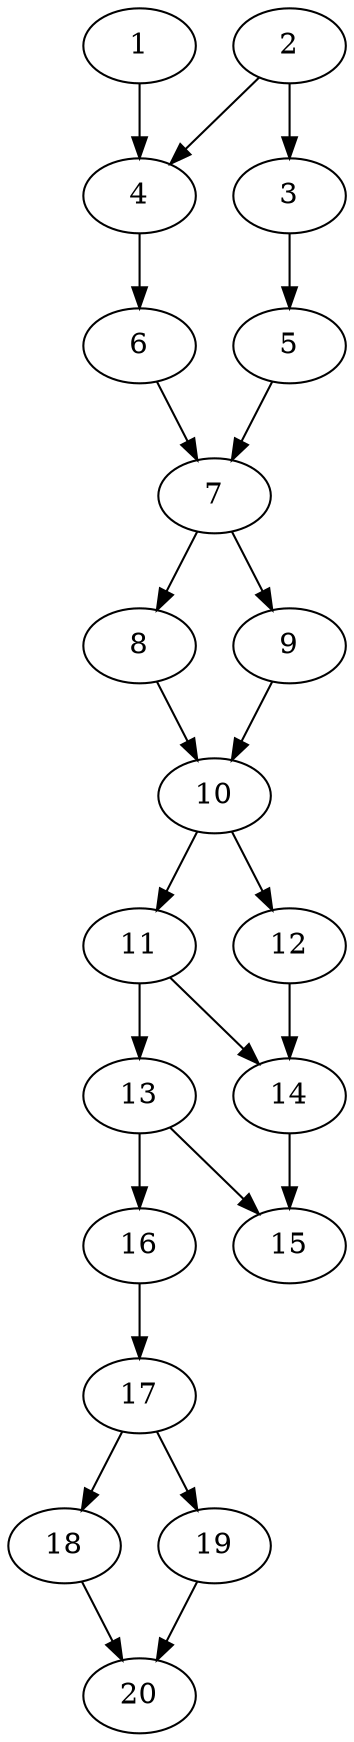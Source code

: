 // DAG automatically generated by daggen at Thu Oct  3 13:58:43 2019
// ./daggen --dot -n 20 --ccr 0.5 --fat 0.3 --regular 0.9 --density 0.7 --mindata 5242880 --maxdata 52428800 
digraph G {
  1 [size="95889408", alpha="0.00", expect_size="47944704"] 
  1 -> 4 [size ="47944704"]
  2 [size="91043840", alpha="0.08", expect_size="45521920"] 
  2 -> 3 [size ="45521920"]
  2 -> 4 [size ="45521920"]
  3 [size="97214464", alpha="0.05", expect_size="48607232"] 
  3 -> 5 [size ="48607232"]
  4 [size="20350976", alpha="0.01", expect_size="10175488"] 
  4 -> 6 [size ="10175488"]
  5 [size="63463424", alpha="0.17", expect_size="31731712"] 
  5 -> 7 [size ="31731712"]
  6 [size="81377280", alpha="0.10", expect_size="40688640"] 
  6 -> 7 [size ="40688640"]
  7 [size="54861824", alpha="0.06", expect_size="27430912"] 
  7 -> 8 [size ="27430912"]
  7 -> 9 [size ="27430912"]
  8 [size="51644416", alpha="0.17", expect_size="25822208"] 
  8 -> 10 [size ="25822208"]
  9 [size="82255872", alpha="0.16", expect_size="41127936"] 
  9 -> 10 [size ="41127936"]
  10 [size="51515392", alpha="0.15", expect_size="25757696"] 
  10 -> 11 [size ="25757696"]
  10 -> 12 [size ="25757696"]
  11 [size="91031552", alpha="0.19", expect_size="45515776"] 
  11 -> 13 [size ="45515776"]
  11 -> 14 [size ="45515776"]
  12 [size="93118464", alpha="0.10", expect_size="46559232"] 
  12 -> 14 [size ="46559232"]
  13 [size="34308096", alpha="0.09", expect_size="17154048"] 
  13 -> 15 [size ="17154048"]
  13 -> 16 [size ="17154048"]
  14 [size="59103232", alpha="0.17", expect_size="29551616"] 
  14 -> 15 [size ="29551616"]
  15 [size="62867456", alpha="0.20", expect_size="31433728"] 
  16 [size="48517120", alpha="0.12", expect_size="24258560"] 
  16 -> 17 [size ="24258560"]
  17 [size="97843200", alpha="0.03", expect_size="48921600"] 
  17 -> 18 [size ="48921600"]
  17 -> 19 [size ="48921600"]
  18 [size="31346688", alpha="0.15", expect_size="15673344"] 
  18 -> 20 [size ="15673344"]
  19 [size="15659008", alpha="0.06", expect_size="7829504"] 
  19 -> 20 [size ="7829504"]
  20 [size="93245440", alpha="0.06", expect_size="46622720"] 
}
